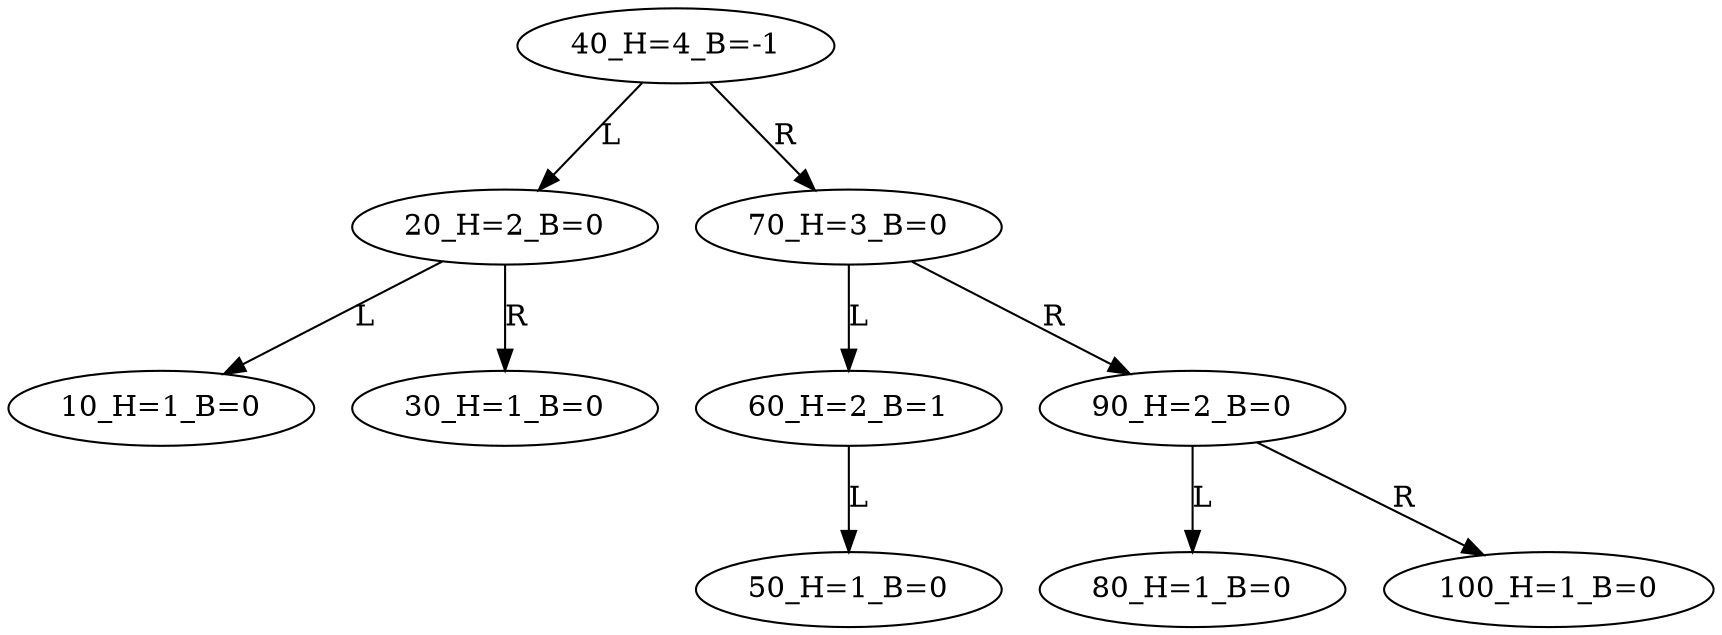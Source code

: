digraph BiTreeBiTreeInsert {
"40_H=4_B=-1" -> {"20_H=2_B=0"} [label="L"]
"40_H=4_B=-1" -> {"70_H=3_B=0"} [label="R"]
"20_H=2_B=0" -> {"10_H=1_B=0"} [label="L"]
"20_H=2_B=0" -> {"30_H=1_B=0"} [label="R"]
"70_H=3_B=0" -> {"60_H=2_B=1"} [label="L"]
"70_H=3_B=0" -> {"90_H=2_B=0"} [label="R"]
"60_H=2_B=1" -> {"50_H=1_B=0"} [label="L"]
"90_H=2_B=0" -> {"80_H=1_B=0"} [label="L"]
"90_H=2_B=0" -> {"100_H=1_B=0"} [label="R"]
"40_H=4_B=-1"
"20_H=2_B=0"
"10_H=1_B=0"
"30_H=1_B=0"
"70_H=3_B=0"
"60_H=2_B=1"
"50_H=1_B=0"
"90_H=2_B=0"
"80_H=1_B=0"
"100_H=1_B=0"
}
